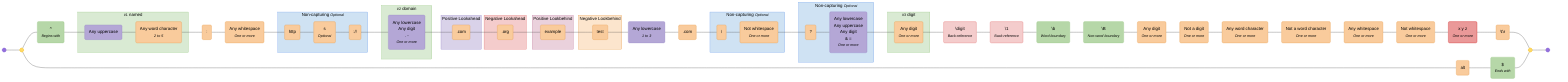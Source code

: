 %% Regex: ^(?<named>[A-Z]\w{2,5}):\s+(?:https?:\/\/)?(?<domain>[a-z0-9.-]+)(?=\.com)(?!\.org)(?<=example)(?<!test)[a-z]{1,3}\.com(?:\/\S+)?(?:\?[a-zA-Z0-9&=]+)?(?<digit>\d+)\k<digit>\1\b\B\d+\D+\w+\W+\s+\S+[^xyz]+\t\r\n|alt$

graph LR
  %% Nodes
  start@{ shape: f-circ };
  fin@{ shape: f-circ };
  disjunction_begin_1:::disjunction@{ shape: f-circ };
  disjunction_end_1:::disjunction@{ shape: f-circ };
  assertion_1("^<br><i><small>Begins with</small></i>"):::assertion;
  char_class_1("Any uppercase"):::char-class;
  literal_1("Any word character<br><i><small>2 to 5</small></i>"):::literal;
  literal_2(":"):::literal;
  literal_3("Any whitespace<br><i><small>One or more</small></i>"):::literal;
  literal_4("http"):::literal;
  literal_5("s<br><i><small>Optional</small></i>"):::literal;
  literal_6("://"):::literal;
  char_class_2("Any lowercase<br>Any digit<br>. -<br><i><small>One or more</small></i>"):::char-class;
  literal_7(".com"):::literal;
  literal_8(".org"):::literal;
  literal_9("example"):::literal;
  literal_10("test"):::literal;
  char_class_3("Any lowercase<br><i><small>1 to 3</small></i>"):::char-class;
  literal_11(".com"):::literal;
  literal_12("/"):::literal;
  literal_13("Not whitespace<br><i><small>One or more</small></i>"):::literal;
  literal_14("?"):::literal;
  char_class_4("Any lowercase<br>Any uppercase<br>Any digit<br>& =<br><i><small>One or more</small></i>"):::char-class;
  literal_15("Any digit<br><i><small>One or more</small></i>"):::literal;
  back_reference_1("\digit<br><i><small>Back-reference</small></i>"):::back-reference;
  back_reference_2("\1<br><i><small>Back-reference</small></i>"):::back-reference;
  assertion_2("\b<br><i><small>Word boundary</small></i>"):::assertion;
  assertion_3("\B<br><i><small>Non-word boundary</small></i>"):::assertion;
  literal_16("Any digit<br><i><small>One or more</small></i>"):::literal;
  literal_17("Not a digit<br><i><small>One or more</small></i>"):::literal;
  literal_18("Any word character<br><i><small>One or more</small></i>"):::literal;
  literal_19("Not a word character<br><i><small>One or more</small></i>"):::literal;
  literal_20("Any whitespace<br><i><small>One or more</small></i>"):::literal;
  literal_21("Not whitespace<br><i><small>One or more</small></i>"):::literal;
  negated_char_class_1("x y z<br><i><small>One or more</small></i>"):::negated-char-class;
  literal_22("\t\r\n"):::literal;
  literal_23("alt"):::literal;
  assertion_4("$<br><i><small>Ends with</small></i>"):::assertion;

  %% Subgraphs
  subgraph named_capture_1 ["<small>#1</small> named"]
    char_class_1
    literal_1
  end

  subgraph non_capturing_1 ["Non-capturing <small><i>Optional</i></small>"]
    literal_4
    literal_5
    literal_6
  end

  subgraph named_capture_2 ["<small>#2</small> domain"]
    char_class_2
  end

  subgraph positive_lookahead_1 ["Positive Lookahead"]
    literal_7
  end

  subgraph negative_lookahead_1 ["Negative Lookahead"]
    literal_8
  end

  subgraph positive_lookbehind_1 ["Positive Lookbehind"]
    literal_9
  end

  subgraph negative_lookbehind_1 ["Negative Lookbehind"]
    literal_10
  end

  subgraph non_capturing_2 ["Non-capturing <small><i>Optional</i></small>"]
    literal_12
    literal_13
  end

  subgraph non_capturing_3 ["Non-capturing <small><i>Optional</i></small>"]
    literal_14
    char_class_4
  end

  subgraph named_capture_3 ["<small>#3</small> digit"]
    literal_15
  end

  %% Edges
  start --- disjunction_begin_1;
  disjunction_begin_1 --- assertion_1;
  assertion_1 --- char_class_1;
  char_class_1 --- literal_1;
  literal_1 --- literal_2;
  literal_2 --- literal_3;
  literal_3 --- literal_4;
  literal_4 --- literal_5;
  literal_5 --- literal_6;
  literal_6 --- char_class_2;
  char_class_2 --- literal_7;
  literal_7 --- literal_8;
  literal_8 --- literal_9;
  literal_9 --- literal_10;
  literal_10 --- char_class_3;
  char_class_3 --- literal_11;
  literal_11 --- literal_12;
  literal_12 --- literal_13;
  literal_13 --- literal_14;
  literal_14 --- char_class_4;
  char_class_4 --- literal_15;
  literal_15 --- back_reference_1;
  back_reference_1 --- back_reference_2;
  back_reference_2 --- assertion_2;
  assertion_2 --- assertion_3;
  assertion_3 --- literal_16;
  literal_16 --- literal_17;
  literal_17 --- literal_18;
  literal_18 --- literal_19;
  literal_19 --- literal_20;
  literal_20 --- literal_21;
  literal_21 --- negated_char_class_1;
  negated_char_class_1 --- literal_22;
  literal_22 --- disjunction_end_1;
  disjunction_begin_1 --- literal_23;
  literal_23 --- assertion_4;
  assertion_4 --- disjunction_end_1;
  disjunction_end_1 --- fin;

  %% Styles
  %% Node Styling
  classDef disjunction fill:#FFD966,stroke:#F1C232,color:#000000;
  classDef assertion fill:#B6D7A8,stroke:#93C47D,color:#000000;
  classDef char-class fill:#B4A7D6,stroke:#8E7CC3,color:#000000;
  classDef literal fill:#F9CB9C,stroke:#E69138,color:#000000;
  classDef back-reference fill:#F4CCCC,stroke:#E06666,color:#000000;
  classDef negated-char-class fill:#EA9999,stroke:#CC0000,color:#000000;

  %% Group Styling
  classDef named-capture fill:#D9EAD3,stroke:#93C47D,color:#000000;
  classDef non-capturing fill:#CFE2F3,stroke:#6D9EEB,color:#000000;
  classDef positive-lookahead fill:#D9D2E9,stroke:#8E7CC3,color:#000000;
  classDef negative-lookahead fill:#F4CCCC,stroke:#E06666,color:#000000;
  classDef positive-lookbehind fill:#EAD1DC,stroke:#C27BA0,color:#000000;
  classDef negative-lookbehind fill:#FCE5CD,stroke:#E69138,color:#000000;

  %% Apply Group Classes
  class named_capture_1,named_capture_2,named_capture_3 named-capture;
  class non_capturing_1,non_capturing_2,non_capturing_3 non-capturing;
  class positive_lookahead_1 positive-lookahead;
  class negative_lookahead_1 negative-lookahead;
  class positive_lookbehind_1 positive-lookbehind;
  class negative_lookbehind_1 negative-lookbehind;

%% Generated with regex-to-mermaid@1.0.0